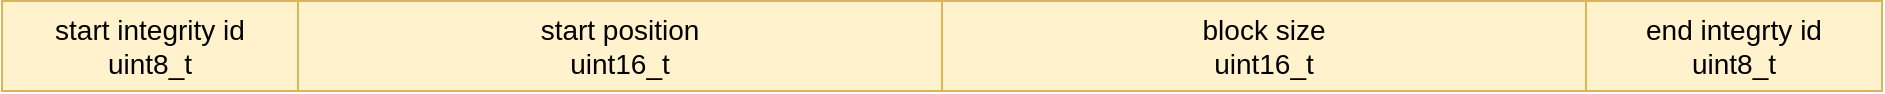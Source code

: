 <mxfile scale="3" border="0">
    <diagram id="LzTGRrPrDBO6Tm46XuKC" name="Page-1">
        <mxGraphModel dx="2634" dy="2339" grid="0" gridSize="10" guides="1" tooltips="1" connect="1" arrows="1" fold="1" page="0" pageScale="1" pageWidth="1600" pageHeight="1200" math="0" shadow="0">
            <root>
                <mxCell id="0"/>
                <mxCell id="1" parent="0"/>
                <mxCell id="405" value="start integrity id&lt;div&gt;uint8_t&lt;/div&gt;" style="text;html=1;align=center;verticalAlign=middle;whiteSpace=wrap;rounded=0;strokeColor=#d6b656;fontSize=14;fillColor=#fff2cc;" parent="1" vertex="1">
                    <mxGeometry x="-903" y="-816.5" width="148" height="45" as="geometry"/>
                </mxCell>
                <mxCell id="410" value="&lt;span style=&quot;color: rgb(0, 0, 0);&quot;&gt;end integrty id&lt;/span&gt;&lt;div&gt;uint8_t&lt;/div&gt;" style="text;html=1;align=center;verticalAlign=middle;whiteSpace=wrap;rounded=0;strokeColor=#d6b656;fontSize=14;fillColor=#fff2cc;" parent="1" vertex="1">
                    <mxGeometry x="-111" y="-816.5" width="148" height="45" as="geometry"/>
                </mxCell>
                <mxCell id="411" value="&lt;span style=&quot;color: rgb(0, 0, 0);&quot;&gt;start position&lt;/span&gt;&lt;div&gt;uint16_t&lt;/div&gt;" style="text;html=1;align=center;verticalAlign=middle;whiteSpace=wrap;rounded=0;strokeColor=#d6b656;fontSize=14;fillColor=#fff2cc;" parent="1" vertex="1">
                    <mxGeometry x="-755" y="-816.5" width="322" height="45" as="geometry"/>
                </mxCell>
                <mxCell id="413" value="&lt;span style=&quot;color: rgb(0, 0, 0);&quot;&gt;block size&lt;/span&gt;&lt;div&gt;uint16_t&lt;/div&gt;" style="text;html=1;align=center;verticalAlign=middle;whiteSpace=wrap;rounded=0;strokeColor=#d6b656;fontSize=14;fillColor=#fff2cc;" parent="1" vertex="1">
                    <mxGeometry x="-433" y="-816.5" width="322" height="45" as="geometry"/>
                </mxCell>
            </root>
        </mxGraphModel>
    </diagram>
</mxfile>